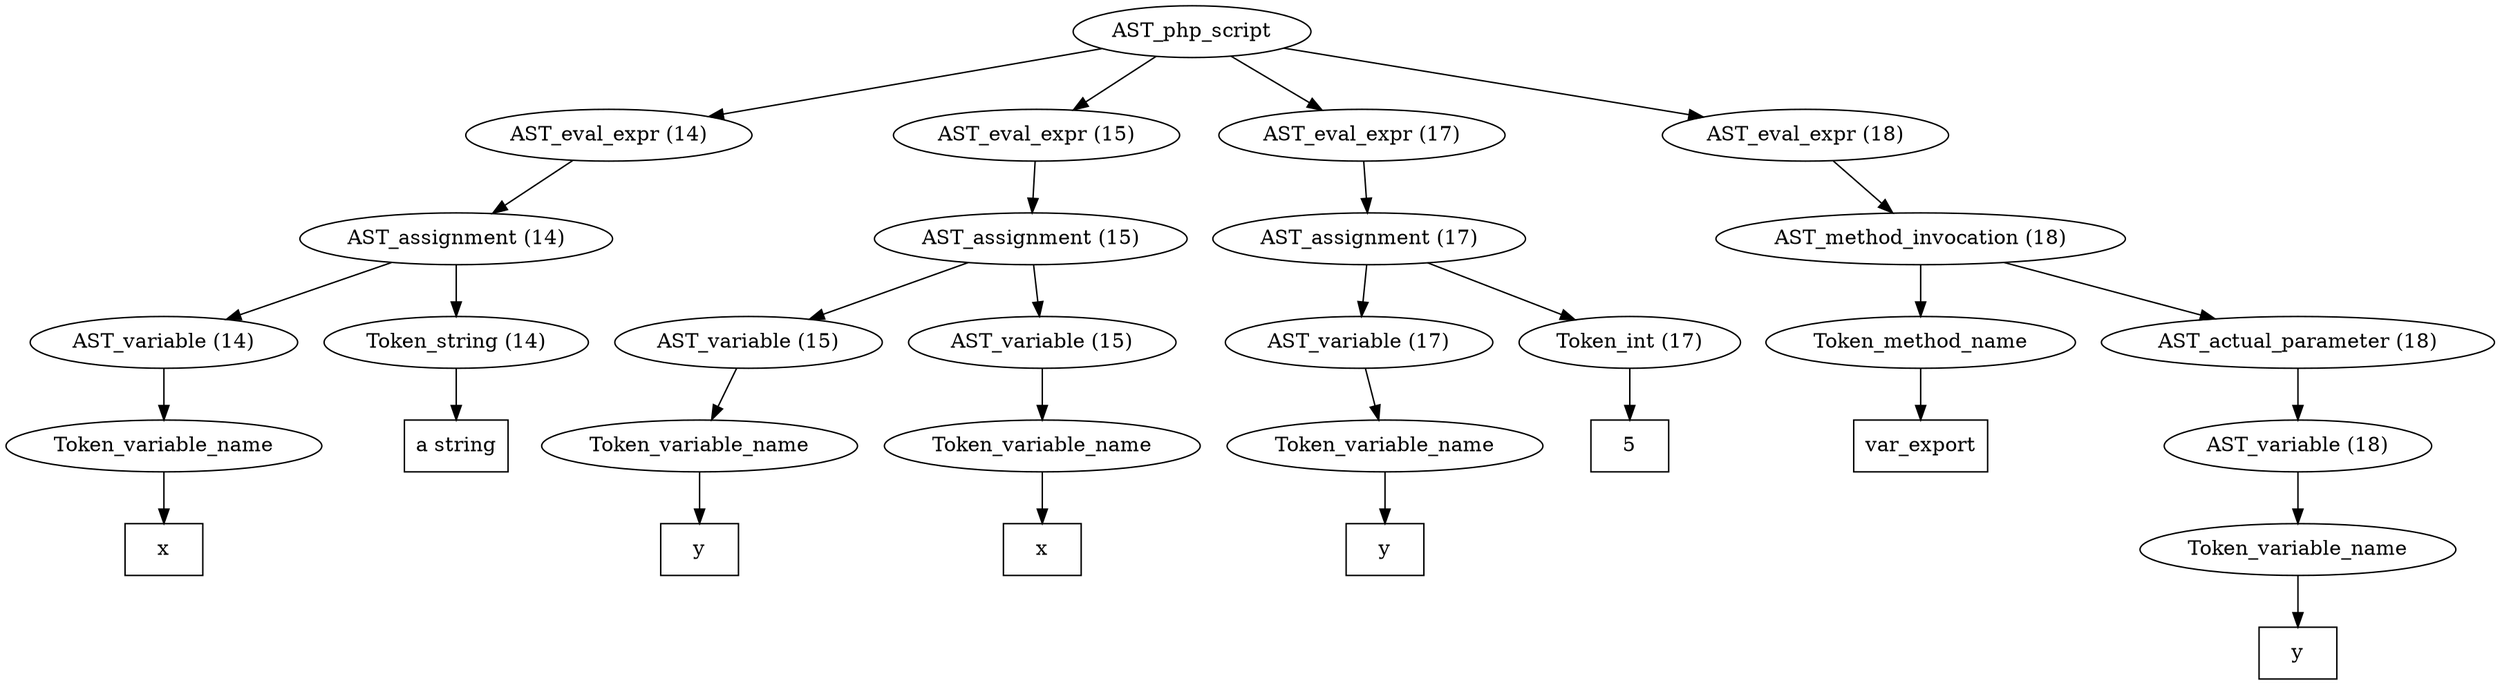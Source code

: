 /*
 * AST in dot format generated by phc -- the PHP compiler
 */

digraph AST {
node_0 [label="AST_php_script"];
node_1 [label="AST_eval_expr (14)"];
node_2 [label="AST_assignment (14)"];
node_3 [label="AST_variable (14)"];
node_4 [label="Token_variable_name"];
node_5 [label="x", shape=box]
node_4 -> node_5;
node_3 -> node_4;
node_6 [label="Token_string (14)"];
node_7 [label="a string", shape=box]
node_6 -> node_7;
node_2 -> node_6;
node_2 -> node_3;
node_1 -> node_2;
node_8 [label="AST_eval_expr (15)"];
node_9 [label="AST_assignment (15)"];
node_10 [label="AST_variable (15)"];
node_11 [label="Token_variable_name"];
node_12 [label="y", shape=box]
node_11 -> node_12;
node_10 -> node_11;
node_13 [label="AST_variable (15)"];
node_14 [label="Token_variable_name"];
node_15 [label="x", shape=box]
node_14 -> node_15;
node_13 -> node_14;
node_9 -> node_13;
node_9 -> node_10;
node_8 -> node_9;
node_16 [label="AST_eval_expr (17)"];
node_17 [label="AST_assignment (17)"];
node_18 [label="AST_variable (17)"];
node_19 [label="Token_variable_name"];
node_20 [label="y", shape=box]
node_19 -> node_20;
node_18 -> node_19;
node_21 [label="Token_int (17)"];
node_22 [label="5", shape=box]
node_21 -> node_22;
node_17 -> node_21;
node_17 -> node_18;
node_16 -> node_17;
node_23 [label="AST_eval_expr (18)"];
node_24 [label="AST_method_invocation (18)"];
node_25 [label="Token_method_name"];
node_26 [label="var_export", shape=box]
node_25 -> node_26;
node_27 [label="AST_actual_parameter (18)"];
node_28 [label="AST_variable (18)"];
node_29 [label="Token_variable_name"];
node_30 [label="y", shape=box]
node_29 -> node_30;
node_28 -> node_29;
node_27 -> node_28;
node_24 -> node_27;
node_24 -> node_25;
node_23 -> node_24;
node_0 -> node_23;
node_0 -> node_16;
node_0 -> node_8;
node_0 -> node_1;
}

